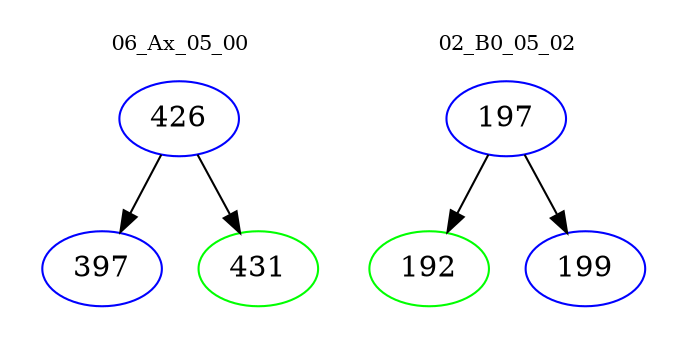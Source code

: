 digraph{
subgraph cluster_0 {
color = white
label = "06_Ax_05_00";
fontsize=10;
T0_426 [label="426", color="blue"]
T0_426 -> T0_397 [color="black"]
T0_397 [label="397", color="blue"]
T0_426 -> T0_431 [color="black"]
T0_431 [label="431", color="green"]
}
subgraph cluster_1 {
color = white
label = "02_B0_05_02";
fontsize=10;
T1_197 [label="197", color="blue"]
T1_197 -> T1_192 [color="black"]
T1_192 [label="192", color="green"]
T1_197 -> T1_199 [color="black"]
T1_199 [label="199", color="blue"]
}
}
